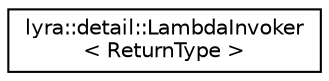 digraph "Graphical Class Hierarchy"
{
 // INTERACTIVE_SVG=YES
 // LATEX_PDF_SIZE
  edge [fontname="Helvetica",fontsize="10",labelfontname="Helvetica",labelfontsize="10"];
  node [fontname="Helvetica",fontsize="10",shape=record];
  rankdir="LR";
  Node0 [label="lyra::detail::LambdaInvoker\l\< ReturnType \>",height=0.2,width=0.4,color="black", fillcolor="white", style="filled",URL="$structlyra_1_1detail_1_1_lambda_invoker.html",tooltip=" "];
}
